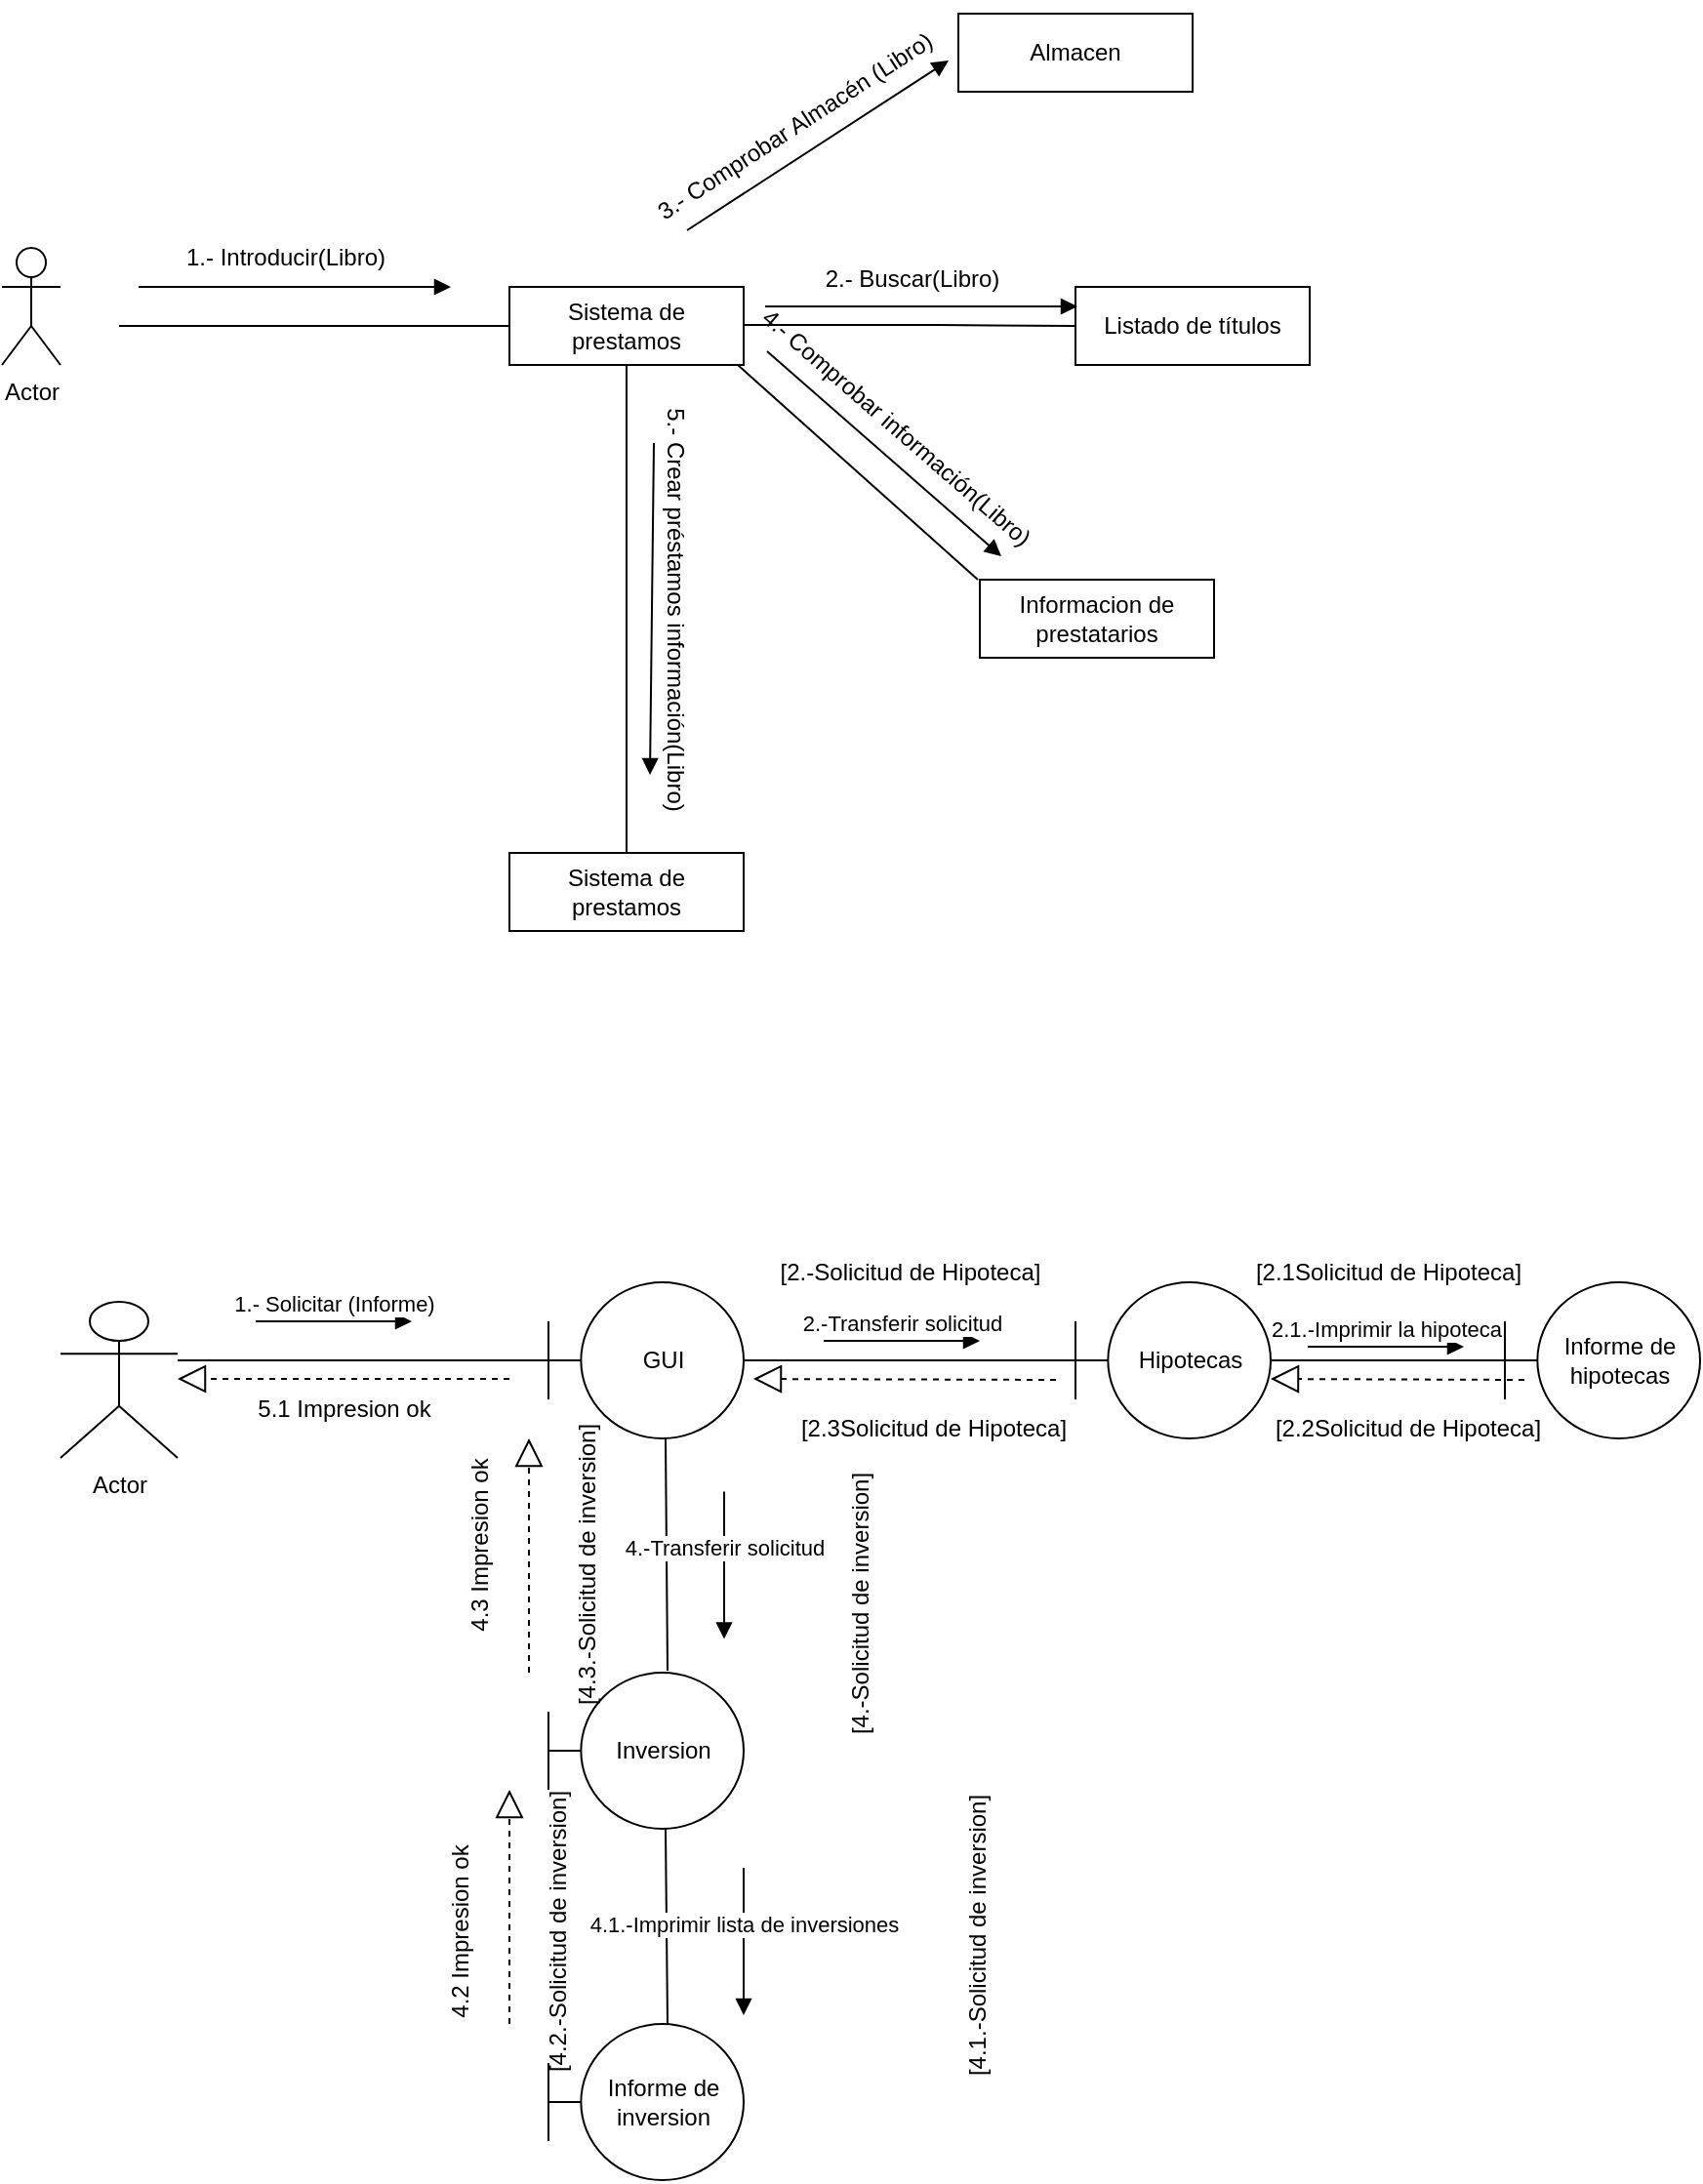 <mxfile version="21.2.9" type="device">
  <diagram name="Página-1" id="uF-EaxrcLDtG00HeucaD">
    <mxGraphModel dx="1379" dy="788" grid="1" gridSize="10" guides="1" tooltips="1" connect="1" arrows="1" fold="1" page="1" pageScale="1" pageWidth="1654" pageHeight="2336" math="0" shadow="0">
      <root>
        <mxCell id="0" />
        <mxCell id="1" parent="0" />
        <mxCell id="5Ftsby0MKJ4DKYGOOYDx-1" value="Actor" style="shape=umlActor;verticalLabelPosition=bottom;verticalAlign=top;html=1;outlineConnect=0;" vertex="1" parent="1">
          <mxGeometry x="160" y="390" width="30" height="60" as="geometry" />
        </mxCell>
        <mxCell id="5Ftsby0MKJ4DKYGOOYDx-2" value="" style="endArrow=none;html=1;rounded=0;entryX=0;entryY=0.5;entryDx=0;entryDy=0;" edge="1" parent="1" target="5Ftsby0MKJ4DKYGOOYDx-5">
          <mxGeometry width="50" height="50" relative="1" as="geometry">
            <mxPoint x="220" y="430" as="sourcePoint" />
            <mxPoint x="400" y="430" as="targetPoint" />
            <Array as="points">
              <mxPoint x="320" y="430" />
            </Array>
          </mxGeometry>
        </mxCell>
        <mxCell id="5Ftsby0MKJ4DKYGOOYDx-5" value="Sistema de prestamos" style="fontStyle=0;html=1;whiteSpace=wrap;" vertex="1" parent="1">
          <mxGeometry x="420" y="410" width="120" height="40" as="geometry" />
        </mxCell>
        <mxCell id="5Ftsby0MKJ4DKYGOOYDx-6" value="Listado de títulos" style="fontStyle=0;html=1;whiteSpace=wrap;" vertex="1" parent="1">
          <mxGeometry x="710" y="410" width="120" height="40" as="geometry" />
        </mxCell>
        <mxCell id="5Ftsby0MKJ4DKYGOOYDx-8" value="" style="group" vertex="1" connectable="0" parent="1">
          <mxGeometry x="230" y="380" width="160" height="30" as="geometry" />
        </mxCell>
        <mxCell id="5Ftsby0MKJ4DKYGOOYDx-3" value="1.- Introducir(Libro)" style="text;html=1;align=center;verticalAlign=middle;resizable=0;points=[];autosize=1;strokeColor=none;fillColor=none;" vertex="1" parent="5Ftsby0MKJ4DKYGOOYDx-8">
          <mxGeometry x="10" width="130" height="30" as="geometry" />
        </mxCell>
        <mxCell id="5Ftsby0MKJ4DKYGOOYDx-7" value="" style="html=1;verticalAlign=bottom;labelBackgroundColor=none;endArrow=block;endFill=1;rounded=0;" edge="1" parent="5Ftsby0MKJ4DKYGOOYDx-8">
          <mxGeometry width="160" relative="1" as="geometry">
            <mxPoint y="30" as="sourcePoint" />
            <mxPoint x="160" y="30" as="targetPoint" />
          </mxGeometry>
        </mxCell>
        <mxCell id="5Ftsby0MKJ4DKYGOOYDx-9" value="" style="group;rotation=-33;" vertex="1" connectable="0" parent="1">
          <mxGeometry x="490" y="310" width="171" height="33" as="geometry" />
        </mxCell>
        <mxCell id="5Ftsby0MKJ4DKYGOOYDx-10" value="3.- Comprobar Almacén (Libro)" style="text;html=1;align=center;verticalAlign=middle;resizable=0;points=[];autosize=1;strokeColor=none;fillColor=none;rotation=-33;" vertex="1" parent="5Ftsby0MKJ4DKYGOOYDx-9">
          <mxGeometry x="-19" y="3" width="190" height="30" as="geometry" />
        </mxCell>
        <mxCell id="5Ftsby0MKJ4DKYGOOYDx-11" value="" style="html=1;verticalAlign=bottom;labelBackgroundColor=none;endArrow=block;endFill=1;rounded=0;" edge="1" parent="5Ftsby0MKJ4DKYGOOYDx-9">
          <mxGeometry width="160" relative="1" as="geometry">
            <mxPoint x="21" y="71" as="sourcePoint" />
            <mxPoint x="155" y="-16" as="targetPoint" />
          </mxGeometry>
        </mxCell>
        <mxCell id="5Ftsby0MKJ4DKYGOOYDx-12" value="" style="group;rotation=0;" vertex="1" connectable="0" parent="1">
          <mxGeometry x="550" y="390" width="160" height="33" as="geometry" />
        </mxCell>
        <mxCell id="5Ftsby0MKJ4DKYGOOYDx-13" value="2.- Buscar(Libro)" style="text;html=1;align=center;verticalAlign=middle;resizable=0;points=[];autosize=1;strokeColor=none;fillColor=none;rotation=0;" vertex="1" parent="5Ftsby0MKJ4DKYGOOYDx-12">
          <mxGeometry x="21" y="1" width="110" height="30" as="geometry" />
        </mxCell>
        <mxCell id="5Ftsby0MKJ4DKYGOOYDx-14" value="" style="html=1;verticalAlign=bottom;labelBackgroundColor=none;endArrow=block;endFill=1;rounded=0;" edge="1" parent="5Ftsby0MKJ4DKYGOOYDx-12">
          <mxGeometry width="160" relative="1" as="geometry">
            <mxPoint x="1" y="30" as="sourcePoint" />
            <mxPoint x="161" y="30" as="targetPoint" />
          </mxGeometry>
        </mxCell>
        <mxCell id="5Ftsby0MKJ4DKYGOOYDx-15" value="Almacen" style="fontStyle=0;html=1;whiteSpace=wrap;" vertex="1" parent="1">
          <mxGeometry x="650" y="270" width="120" height="40" as="geometry" />
        </mxCell>
        <mxCell id="5Ftsby0MKJ4DKYGOOYDx-16" value="Informacion de prestatarios" style="fontStyle=0;html=1;whiteSpace=wrap;" vertex="1" parent="1">
          <mxGeometry x="661" y="560" width="120" height="40" as="geometry" />
        </mxCell>
        <mxCell id="5Ftsby0MKJ4DKYGOOYDx-17" value="" style="group;rotation=41;" vertex="1" connectable="0" parent="1">
          <mxGeometry x="540" y="470" width="177" height="33" as="geometry" />
        </mxCell>
        <mxCell id="5Ftsby0MKJ4DKYGOOYDx-18" value="4.- Comprobar información(Libro)" style="text;html=1;align=center;verticalAlign=middle;resizable=0;points=[];autosize=1;strokeColor=none;fillColor=none;rotation=41;" vertex="1" parent="5Ftsby0MKJ4DKYGOOYDx-17">
          <mxGeometry x="-22" y="-3" width="200" height="30" as="geometry" />
        </mxCell>
        <mxCell id="5Ftsby0MKJ4DKYGOOYDx-19" value="" style="html=1;verticalAlign=bottom;labelBackgroundColor=none;endArrow=block;endFill=1;rounded=0;" edge="1" parent="5Ftsby0MKJ4DKYGOOYDx-17">
          <mxGeometry width="160" relative="1" as="geometry">
            <mxPoint x="12" y="-27" as="sourcePoint" />
            <mxPoint x="132" y="78" as="targetPoint" />
          </mxGeometry>
        </mxCell>
        <mxCell id="5Ftsby0MKJ4DKYGOOYDx-20" value="Sistema de prestamos" style="fontStyle=0;html=1;whiteSpace=wrap;" vertex="1" parent="1">
          <mxGeometry x="420" y="700" width="120" height="40" as="geometry" />
        </mxCell>
        <mxCell id="5Ftsby0MKJ4DKYGOOYDx-25" value="" style="endArrow=none;html=1;rounded=0;" edge="1" parent="1">
          <mxGeometry width="50" height="50" relative="1" as="geometry">
            <mxPoint x="540" y="429.5" as="sourcePoint" />
            <mxPoint x="710" y="430" as="targetPoint" />
            <Array as="points">
              <mxPoint x="640" y="429.5" />
            </Array>
          </mxGeometry>
        </mxCell>
        <mxCell id="5Ftsby0MKJ4DKYGOOYDx-26" value="" style="endArrow=none;html=1;rounded=0;" edge="1" parent="1">
          <mxGeometry width="50" height="50" relative="1" as="geometry">
            <mxPoint x="537" y="450" as="sourcePoint" />
            <mxPoint x="660" y="560" as="targetPoint" />
            <Array as="points" />
          </mxGeometry>
        </mxCell>
        <mxCell id="5Ftsby0MKJ4DKYGOOYDx-27" value="" style="group" vertex="1" connectable="0" parent="1">
          <mxGeometry x="489.999" y="459.999" width="30" height="230" as="geometry" />
        </mxCell>
        <mxCell id="5Ftsby0MKJ4DKYGOOYDx-22" value="5.- Crear préstamos&amp;nbsp;información(Libro)" style="text;html=1;align=center;verticalAlign=middle;resizable=0;points=[];autosize=1;strokeColor=none;fillColor=none;rotation=90;" vertex="1" parent="5Ftsby0MKJ4DKYGOOYDx-27">
          <mxGeometry x="-100" y="100" width="230" height="30" as="geometry" />
        </mxCell>
        <mxCell id="5Ftsby0MKJ4DKYGOOYDx-24" value="" style="html=1;verticalAlign=bottom;labelBackgroundColor=none;endArrow=block;endFill=1;rounded=0;" edge="1" parent="5Ftsby0MKJ4DKYGOOYDx-27">
          <mxGeometry width="160" relative="1" as="geometry">
            <mxPoint x="4.001" y="30.001" as="sourcePoint" />
            <mxPoint x="2.001" y="200.001" as="targetPoint" />
          </mxGeometry>
        </mxCell>
        <mxCell id="5Ftsby0MKJ4DKYGOOYDx-28" value="" style="endArrow=none;html=1;rounded=0;" edge="1" parent="1" target="5Ftsby0MKJ4DKYGOOYDx-20">
          <mxGeometry width="50" height="50" relative="1" as="geometry">
            <mxPoint x="450" y="450" as="sourcePoint" />
            <mxPoint x="540" y="570" as="targetPoint" />
            <Array as="points">
              <mxPoint x="480" y="450" />
            </Array>
          </mxGeometry>
        </mxCell>
        <mxCell id="5Ftsby0MKJ4DKYGOOYDx-29" value="GUI" style="shape=umlBoundary;whiteSpace=wrap;html=1;" vertex="1" parent="1">
          <mxGeometry x="440" y="920" width="100" height="80" as="geometry" />
        </mxCell>
        <mxCell id="5Ftsby0MKJ4DKYGOOYDx-30" value="Actor" style="shape=umlActor;verticalLabelPosition=bottom;verticalAlign=top;html=1;" vertex="1" parent="1">
          <mxGeometry x="190" y="930" width="60" height="80" as="geometry" />
        </mxCell>
        <mxCell id="5Ftsby0MKJ4DKYGOOYDx-31" value="Inversion" style="shape=umlBoundary;whiteSpace=wrap;html=1;" vertex="1" parent="1">
          <mxGeometry x="440" y="1120" width="100" height="80" as="geometry" />
        </mxCell>
        <mxCell id="5Ftsby0MKJ4DKYGOOYDx-32" value="Hipotecas" style="shape=umlBoundary;whiteSpace=wrap;html=1;" vertex="1" parent="1">
          <mxGeometry x="710" y="920" width="100" height="80" as="geometry" />
        </mxCell>
        <mxCell id="5Ftsby0MKJ4DKYGOOYDx-33" value="Informe de hipotecas" style="shape=umlBoundary;whiteSpace=wrap;html=1;" vertex="1" parent="1">
          <mxGeometry x="930" y="920" width="100" height="80" as="geometry" />
        </mxCell>
        <mxCell id="5Ftsby0MKJ4DKYGOOYDx-35" value="" style="line;strokeWidth=1;fillColor=none;align=left;verticalAlign=middle;spacingTop=-1;spacingLeft=3;spacingRight=3;rotatable=0;labelPosition=right;points=[];portConstraint=eastwest;strokeColor=inherit;" vertex="1" parent="1">
          <mxGeometry x="250" y="956" width="190" height="8" as="geometry" />
        </mxCell>
        <mxCell id="5Ftsby0MKJ4DKYGOOYDx-36" value="1.- Solicitar (Informe)" style="html=1;verticalAlign=bottom;endArrow=block;edgeStyle=elbowEdgeStyle;elbow=vertical;curved=0;rounded=0;" edge="1" parent="1">
          <mxGeometry width="80" relative="1" as="geometry">
            <mxPoint x="290" y="940" as="sourcePoint" />
            <mxPoint x="370" y="940" as="targetPoint" />
          </mxGeometry>
        </mxCell>
        <mxCell id="5Ftsby0MKJ4DKYGOOYDx-37" value="2.-Transferir solicitud" style="html=1;verticalAlign=bottom;endArrow=block;edgeStyle=elbowEdgeStyle;elbow=vertical;curved=0;rounded=0;" edge="1" parent="1">
          <mxGeometry width="80" relative="1" as="geometry">
            <mxPoint x="581" y="950" as="sourcePoint" />
            <mxPoint x="661" y="950" as="targetPoint" />
          </mxGeometry>
        </mxCell>
        <mxCell id="5Ftsby0MKJ4DKYGOOYDx-38" value="" style="line;strokeWidth=1;fillColor=none;align=left;verticalAlign=middle;spacingTop=-1;spacingLeft=3;spacingRight=3;rotatable=0;labelPosition=right;points=[];portConstraint=eastwest;strokeColor=inherit;" vertex="1" parent="1">
          <mxGeometry x="540" y="956" width="170" height="8" as="geometry" />
        </mxCell>
        <mxCell id="5Ftsby0MKJ4DKYGOOYDx-44" value="" style="endArrow=none;html=1;rounded=0;entryX=0.6;entryY=1;entryDx=0;entryDy=0;entryPerimeter=0;exitX=0.61;exitY=-0.012;exitDx=0;exitDy=0;exitPerimeter=0;" edge="1" parent="1" source="5Ftsby0MKJ4DKYGOOYDx-31" target="5Ftsby0MKJ4DKYGOOYDx-29">
          <mxGeometry width="50" height="50" relative="1" as="geometry">
            <mxPoint x="500" y="1060" as="sourcePoint" />
            <mxPoint x="550" y="1010" as="targetPoint" />
          </mxGeometry>
        </mxCell>
        <mxCell id="5Ftsby0MKJ4DKYGOOYDx-45" value="" style="line;strokeWidth=1;fillColor=none;align=left;verticalAlign=middle;spacingTop=-1;spacingLeft=3;spacingRight=3;rotatable=0;labelPosition=right;points=[];portConstraint=eastwest;strokeColor=inherit;" vertex="1" parent="1">
          <mxGeometry x="810" y="956" width="130" height="8" as="geometry" />
        </mxCell>
        <mxCell id="5Ftsby0MKJ4DKYGOOYDx-46" value="[2.-Solicitud de Hipoteca]" style="text;html=1;align=center;verticalAlign=middle;resizable=0;points=[];autosize=1;strokeColor=none;fillColor=none;" vertex="1" parent="1">
          <mxGeometry x="545" y="900" width="160" height="30" as="geometry" />
        </mxCell>
        <mxCell id="5Ftsby0MKJ4DKYGOOYDx-47" value="[4.3.-Solicitud de inversion]" style="text;html=1;align=center;verticalAlign=middle;resizable=0;points=[];autosize=1;strokeColor=none;fillColor=none;rotation=-90;" vertex="1" parent="1">
          <mxGeometry x="375" y="1050" width="170" height="30" as="geometry" />
        </mxCell>
        <mxCell id="5Ftsby0MKJ4DKYGOOYDx-48" value="4.-Transferir solicitud" style="html=1;verticalAlign=bottom;endArrow=block;edgeStyle=elbowEdgeStyle;elbow=vertical;curved=0;rounded=0;" edge="1" parent="1">
          <mxGeometry width="80" relative="1" as="geometry">
            <mxPoint x="530" y="1027.25" as="sourcePoint" />
            <mxPoint x="530" y="1102.75" as="targetPoint" />
          </mxGeometry>
        </mxCell>
        <mxCell id="5Ftsby0MKJ4DKYGOOYDx-49" value="Informe de inversion" style="shape=umlBoundary;whiteSpace=wrap;html=1;" vertex="1" parent="1">
          <mxGeometry x="440" y="1300" width="100" height="80" as="geometry" />
        </mxCell>
        <mxCell id="5Ftsby0MKJ4DKYGOOYDx-50" value="" style="endArrow=none;html=1;rounded=0;exitX=0.61;exitY=-0.012;exitDx=0;exitDy=0;exitPerimeter=0;" edge="1" parent="1">
          <mxGeometry width="50" height="50" relative="1" as="geometry">
            <mxPoint x="501" y="1300" as="sourcePoint" />
            <mxPoint x="500" y="1200" as="targetPoint" />
          </mxGeometry>
        </mxCell>
        <mxCell id="5Ftsby0MKJ4DKYGOOYDx-51" value="" style="endArrow=block;dashed=1;endFill=0;endSize=12;html=1;rounded=0;" edge="1" parent="1">
          <mxGeometry width="160" relative="1" as="geometry">
            <mxPoint x="420" y="969.5" as="sourcePoint" />
            <mxPoint x="250" y="969.5" as="targetPoint" />
          </mxGeometry>
        </mxCell>
        <mxCell id="5Ftsby0MKJ4DKYGOOYDx-52" value="2.1.-Imprimir la hipoteca" style="html=1;verticalAlign=bottom;endArrow=block;edgeStyle=elbowEdgeStyle;elbow=vertical;curved=0;rounded=0;" edge="1" parent="1">
          <mxGeometry width="80" relative="1" as="geometry">
            <mxPoint x="829" y="953" as="sourcePoint" />
            <mxPoint x="909" y="953" as="targetPoint" />
          </mxGeometry>
        </mxCell>
        <mxCell id="5Ftsby0MKJ4DKYGOOYDx-53" value="" style="endArrow=block;dashed=1;endFill=0;endSize=12;html=1;rounded=0;" edge="1" parent="1">
          <mxGeometry width="160" relative="1" as="geometry">
            <mxPoint x="700" y="970" as="sourcePoint" />
            <mxPoint x="545" y="969.5" as="targetPoint" />
          </mxGeometry>
        </mxCell>
        <mxCell id="5Ftsby0MKJ4DKYGOOYDx-54" value="" style="endArrow=block;dashed=1;endFill=0;endSize=12;html=1;rounded=0;" edge="1" parent="1">
          <mxGeometry width="160" relative="1" as="geometry">
            <mxPoint x="940" y="970" as="sourcePoint" />
            <mxPoint x="810" y="969.5" as="targetPoint" />
          </mxGeometry>
        </mxCell>
        <mxCell id="5Ftsby0MKJ4DKYGOOYDx-55" value="[2.1Solicitud de Hipoteca]" style="text;html=1;align=center;verticalAlign=middle;resizable=0;points=[];autosize=1;strokeColor=none;fillColor=none;" vertex="1" parent="1">
          <mxGeometry x="790" y="900" width="160" height="30" as="geometry" />
        </mxCell>
        <mxCell id="5Ftsby0MKJ4DKYGOOYDx-56" value="[2.2Solicitud de Hipoteca]" style="text;html=1;align=center;verticalAlign=middle;resizable=0;points=[];autosize=1;strokeColor=none;fillColor=none;" vertex="1" parent="1">
          <mxGeometry x="800" y="980" width="160" height="30" as="geometry" />
        </mxCell>
        <mxCell id="5Ftsby0MKJ4DKYGOOYDx-57" value="[2.3Solicitud de Hipoteca]" style="text;html=1;align=center;verticalAlign=middle;resizable=0;points=[];autosize=1;strokeColor=none;fillColor=none;" vertex="1" parent="1">
          <mxGeometry x="557" y="980" width="160" height="30" as="geometry" />
        </mxCell>
        <mxCell id="5Ftsby0MKJ4DKYGOOYDx-59" value="4.1.-Imprimir lista de inversiones" style="html=1;verticalAlign=bottom;endArrow=block;edgeStyle=elbowEdgeStyle;elbow=vertical;curved=0;rounded=0;" edge="1" parent="1">
          <mxGeometry width="80" relative="1" as="geometry">
            <mxPoint x="540" y="1220" as="sourcePoint" />
            <mxPoint x="540" y="1295.5" as="targetPoint" />
          </mxGeometry>
        </mxCell>
        <mxCell id="5Ftsby0MKJ4DKYGOOYDx-60" value="" style="endArrow=block;dashed=1;endFill=0;endSize=12;html=1;rounded=0;" edge="1" parent="1">
          <mxGeometry width="160" relative="1" as="geometry">
            <mxPoint x="420" y="1300" as="sourcePoint" />
            <mxPoint x="420" y="1180" as="targetPoint" />
          </mxGeometry>
        </mxCell>
        <mxCell id="5Ftsby0MKJ4DKYGOOYDx-61" value="" style="endArrow=block;dashed=1;endFill=0;endSize=12;html=1;rounded=0;" edge="1" parent="1">
          <mxGeometry width="160" relative="1" as="geometry">
            <mxPoint x="430" y="1120" as="sourcePoint" />
            <mxPoint x="430" y="1000" as="targetPoint" />
          </mxGeometry>
        </mxCell>
        <mxCell id="5Ftsby0MKJ4DKYGOOYDx-62" value="4.2 Impresion ok" style="text;html=1;align=center;verticalAlign=middle;resizable=0;points=[];autosize=1;strokeColor=none;fillColor=none;rotation=-90;" vertex="1" parent="1">
          <mxGeometry x="340" y="1238" width="110" height="30" as="geometry" />
        </mxCell>
        <mxCell id="5Ftsby0MKJ4DKYGOOYDx-63" value="4.3 Impresion ok" style="text;html=1;align=center;verticalAlign=middle;resizable=0;points=[];autosize=1;strokeColor=none;fillColor=none;rotation=-90;" vertex="1" parent="1">
          <mxGeometry x="350" y="1040" width="110" height="30" as="geometry" />
        </mxCell>
        <mxCell id="5Ftsby0MKJ4DKYGOOYDx-64" value="[4.-Solicitud de inversion]" style="text;html=1;align=center;verticalAlign=middle;resizable=0;points=[];autosize=1;strokeColor=none;fillColor=none;rotation=-90;" vertex="1" parent="1">
          <mxGeometry x="520" y="1070" width="160" height="30" as="geometry" />
        </mxCell>
        <mxCell id="5Ftsby0MKJ4DKYGOOYDx-65" value="[4.1.-Solicitud de inversion]" style="text;html=1;align=center;verticalAlign=middle;resizable=0;points=[];autosize=1;strokeColor=none;fillColor=none;rotation=-90;" vertex="1" parent="1">
          <mxGeometry x="575" y="1240" width="170" height="30" as="geometry" />
        </mxCell>
        <mxCell id="5Ftsby0MKJ4DKYGOOYDx-66" value="[4.2.-Solicitud de inversion]" style="text;html=1;align=center;verticalAlign=middle;resizable=0;points=[];autosize=1;strokeColor=none;fillColor=none;rotation=-90;" vertex="1" parent="1">
          <mxGeometry x="360" y="1238" width="170" height="30" as="geometry" />
        </mxCell>
        <mxCell id="5Ftsby0MKJ4DKYGOOYDx-67" value="5.1 Impresion ok" style="text;html=1;align=center;verticalAlign=middle;resizable=0;points=[];autosize=1;strokeColor=none;fillColor=none;" vertex="1" parent="1">
          <mxGeometry x="280" y="970" width="110" height="30" as="geometry" />
        </mxCell>
      </root>
    </mxGraphModel>
  </diagram>
</mxfile>
